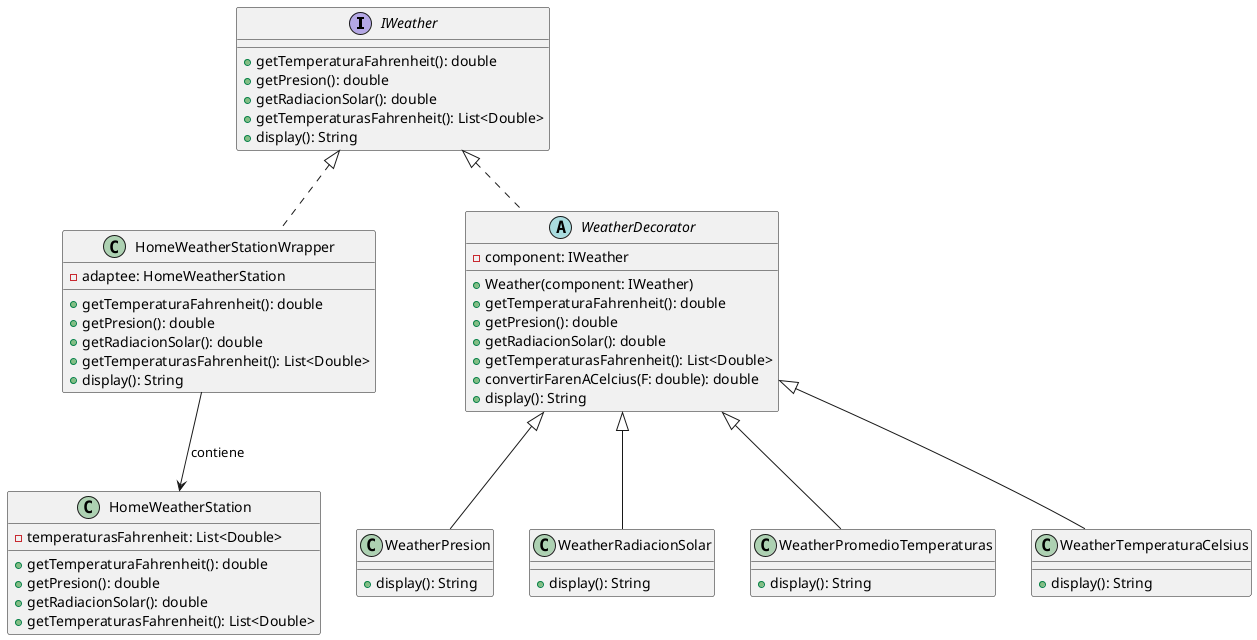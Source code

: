 @startuml

interface IWeather {
    +getTemperaturaFahrenheit(): double
    +getPresion(): double
    +getRadiacionSolar(): double
    +getTemperaturasFahrenheit(): List<Double>
    +display(): String
}

class HomeWeatherStation {
    -temperaturasFahrenheit: List<Double>
    +getTemperaturaFahrenheit(): double
    +getPresion(): double
    +getRadiacionSolar(): double
    +getTemperaturasFahrenheit(): List<Double>
}

class HomeWeatherStationWrapper implements IWeather {
    -adaptee: HomeWeatherStation
    +getTemperaturaFahrenheit(): double
    +getPresion(): double
    +getRadiacionSolar(): double
    +getTemperaturasFahrenheit(): List<Double>
    +display(): String
}

HomeWeatherStationWrapper --> HomeWeatherStation: contiene


' Decorator base


abstract class WeatherDecorator implements IWeather{
    -component: IWeather
    +Weather(component: IWeather)
    +getTemperaturaFahrenheit(): double
    +getPresion(): double
    +getRadiacionSolar(): double
    +getTemperaturasFahrenheit(): List<Double>
    +convertirFarenACelcius(F: double): double
    +display(): String
}


' Decoradores concretos


class WeatherPresion extends WeatherDecorator {
    +display(): String
}

class WeatherRadiacionSolar extends WeatherDecorator {
    +display(): String
}

class WeatherPromedioTemperaturas extends WeatherDecorator {
    +display(): String
}

class WeatherTemperaturaCelsius extends WeatherDecorator {
    +display(): String
}


@enduml

